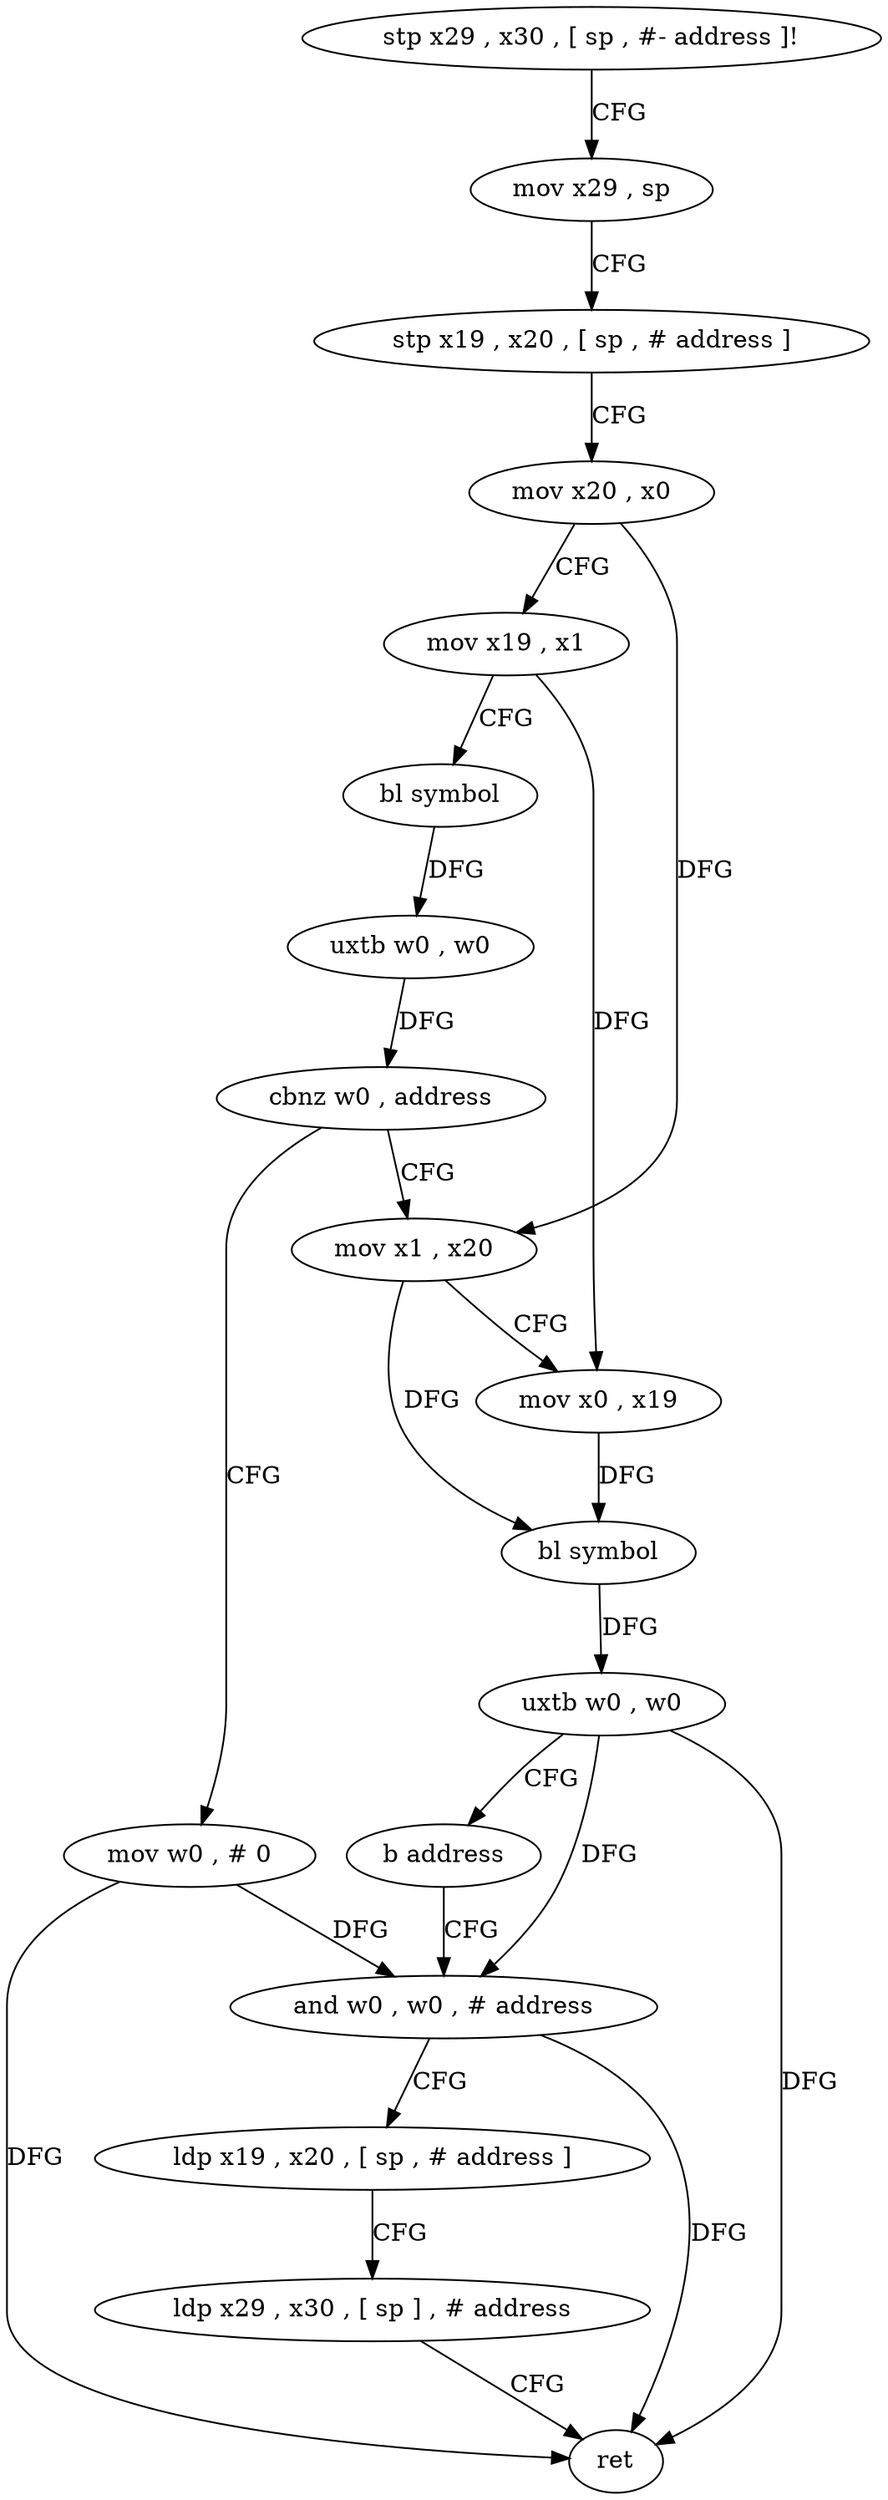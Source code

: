 digraph "func" {
"85732" [label = "stp x29 , x30 , [ sp , #- address ]!" ]
"85736" [label = "mov x29 , sp" ]
"85740" [label = "stp x19 , x20 , [ sp , # address ]" ]
"85744" [label = "mov x20 , x0" ]
"85748" [label = "mov x19 , x1" ]
"85752" [label = "bl symbol" ]
"85756" [label = "uxtb w0 , w0" ]
"85760" [label = "cbnz w0 , address" ]
"85784" [label = "mov x1 , x20" ]
"85764" [label = "mov w0 , # 0" ]
"85788" [label = "mov x0 , x19" ]
"85792" [label = "bl symbol" ]
"85796" [label = "uxtb w0 , w0" ]
"85800" [label = "b address" ]
"85768" [label = "and w0 , w0 , # address" ]
"85772" [label = "ldp x19 , x20 , [ sp , # address ]" ]
"85776" [label = "ldp x29 , x30 , [ sp ] , # address" ]
"85780" [label = "ret" ]
"85732" -> "85736" [ label = "CFG" ]
"85736" -> "85740" [ label = "CFG" ]
"85740" -> "85744" [ label = "CFG" ]
"85744" -> "85748" [ label = "CFG" ]
"85744" -> "85784" [ label = "DFG" ]
"85748" -> "85752" [ label = "CFG" ]
"85748" -> "85788" [ label = "DFG" ]
"85752" -> "85756" [ label = "DFG" ]
"85756" -> "85760" [ label = "DFG" ]
"85760" -> "85784" [ label = "CFG" ]
"85760" -> "85764" [ label = "CFG" ]
"85784" -> "85788" [ label = "CFG" ]
"85784" -> "85792" [ label = "DFG" ]
"85764" -> "85768" [ label = "DFG" ]
"85764" -> "85780" [ label = "DFG" ]
"85788" -> "85792" [ label = "DFG" ]
"85792" -> "85796" [ label = "DFG" ]
"85796" -> "85800" [ label = "CFG" ]
"85796" -> "85768" [ label = "DFG" ]
"85796" -> "85780" [ label = "DFG" ]
"85800" -> "85768" [ label = "CFG" ]
"85768" -> "85772" [ label = "CFG" ]
"85768" -> "85780" [ label = "DFG" ]
"85772" -> "85776" [ label = "CFG" ]
"85776" -> "85780" [ label = "CFG" ]
}
